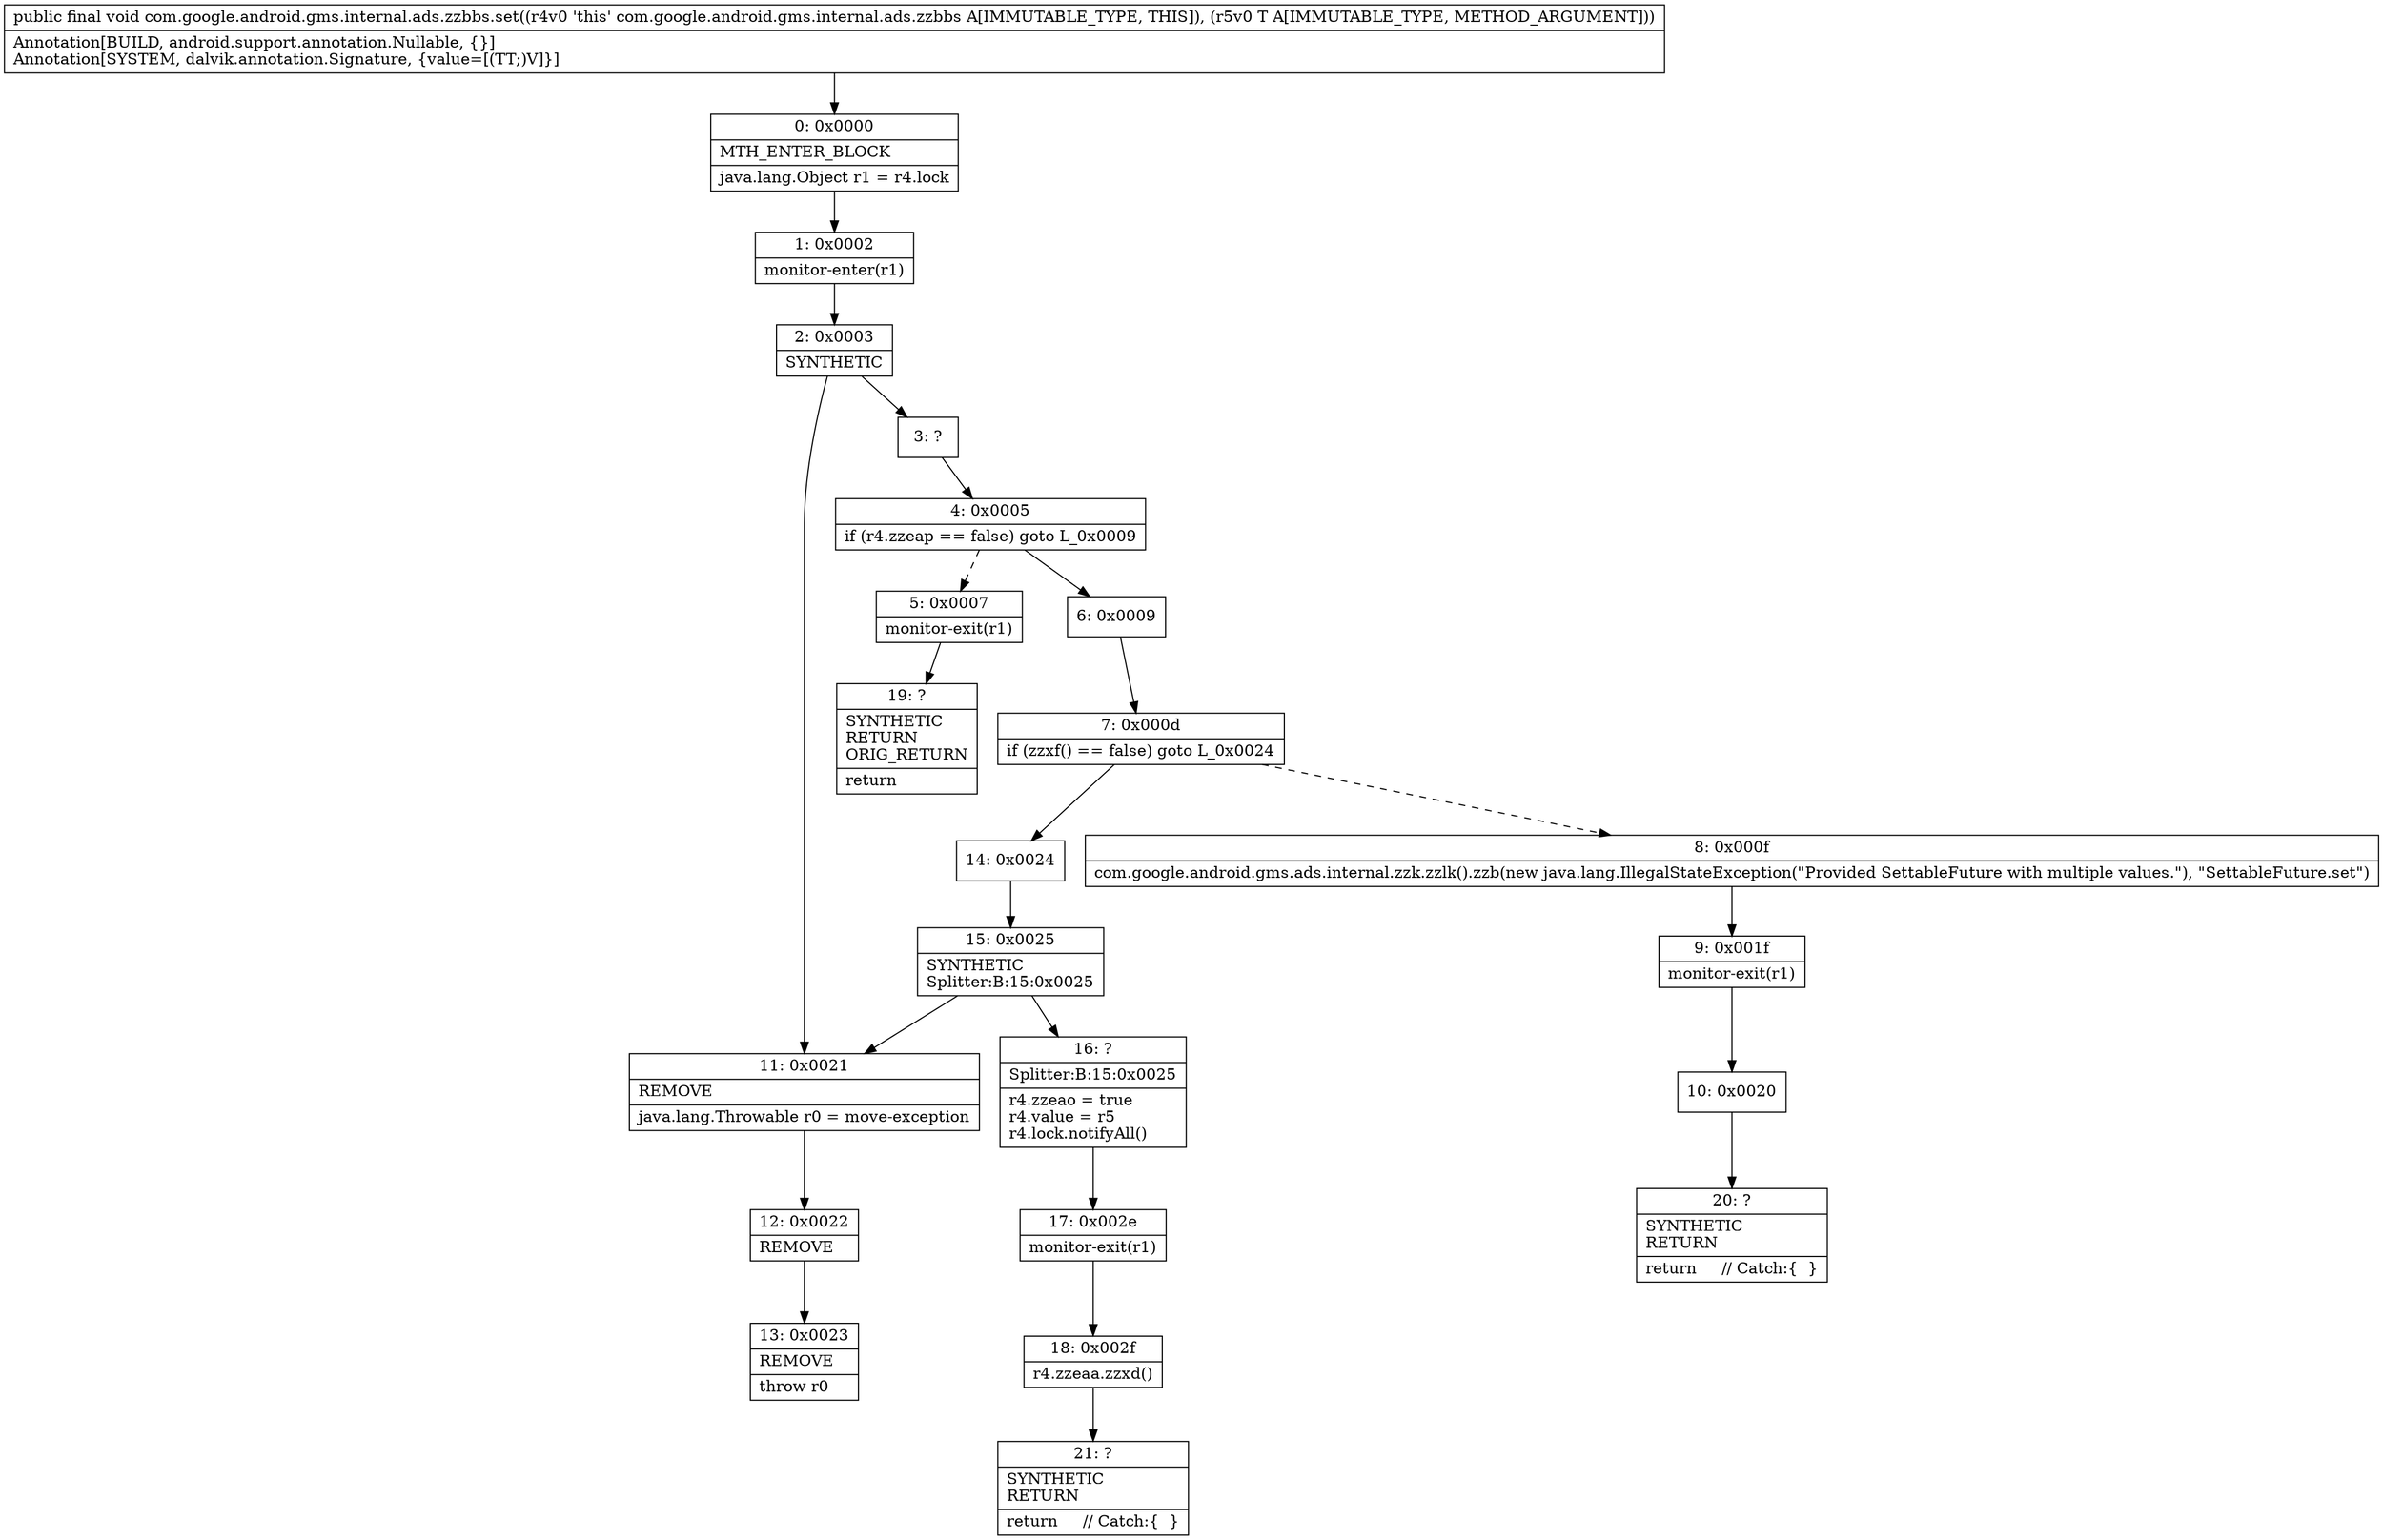 digraph "CFG forcom.google.android.gms.internal.ads.zzbbs.set(Ljava\/lang\/Object;)V" {
Node_0 [shape=record,label="{0\:\ 0x0000|MTH_ENTER_BLOCK\l|java.lang.Object r1 = r4.lock\l}"];
Node_1 [shape=record,label="{1\:\ 0x0002|monitor\-enter(r1)\l}"];
Node_2 [shape=record,label="{2\:\ 0x0003|SYNTHETIC\l}"];
Node_3 [shape=record,label="{3\:\ ?}"];
Node_4 [shape=record,label="{4\:\ 0x0005|if (r4.zzeap == false) goto L_0x0009\l}"];
Node_5 [shape=record,label="{5\:\ 0x0007|monitor\-exit(r1)\l}"];
Node_6 [shape=record,label="{6\:\ 0x0009}"];
Node_7 [shape=record,label="{7\:\ 0x000d|if (zzxf() == false) goto L_0x0024\l}"];
Node_8 [shape=record,label="{8\:\ 0x000f|com.google.android.gms.ads.internal.zzk.zzlk().zzb(new java.lang.IllegalStateException(\"Provided SettableFuture with multiple values.\"), \"SettableFuture.set\")\l}"];
Node_9 [shape=record,label="{9\:\ 0x001f|monitor\-exit(r1)\l}"];
Node_10 [shape=record,label="{10\:\ 0x0020}"];
Node_11 [shape=record,label="{11\:\ 0x0021|REMOVE\l|java.lang.Throwable r0 = move\-exception\l}"];
Node_12 [shape=record,label="{12\:\ 0x0022|REMOVE\l}"];
Node_13 [shape=record,label="{13\:\ 0x0023|REMOVE\l|throw r0\l}"];
Node_14 [shape=record,label="{14\:\ 0x0024}"];
Node_15 [shape=record,label="{15\:\ 0x0025|SYNTHETIC\lSplitter:B:15:0x0025\l}"];
Node_16 [shape=record,label="{16\:\ ?|Splitter:B:15:0x0025\l|r4.zzeao = true\lr4.value = r5\lr4.lock.notifyAll()\l}"];
Node_17 [shape=record,label="{17\:\ 0x002e|monitor\-exit(r1)\l}"];
Node_18 [shape=record,label="{18\:\ 0x002f|r4.zzeaa.zzxd()\l}"];
Node_19 [shape=record,label="{19\:\ ?|SYNTHETIC\lRETURN\lORIG_RETURN\l|return\l}"];
Node_20 [shape=record,label="{20\:\ ?|SYNTHETIC\lRETURN\l|return     \/\/ Catch:\{  \}\l}"];
Node_21 [shape=record,label="{21\:\ ?|SYNTHETIC\lRETURN\l|return     \/\/ Catch:\{  \}\l}"];
MethodNode[shape=record,label="{public final void com.google.android.gms.internal.ads.zzbbs.set((r4v0 'this' com.google.android.gms.internal.ads.zzbbs A[IMMUTABLE_TYPE, THIS]), (r5v0 T A[IMMUTABLE_TYPE, METHOD_ARGUMENT]))  | Annotation[BUILD, android.support.annotation.Nullable, \{\}]\lAnnotation[SYSTEM, dalvik.annotation.Signature, \{value=[(TT;)V]\}]\l}"];
MethodNode -> Node_0;
Node_0 -> Node_1;
Node_1 -> Node_2;
Node_2 -> Node_3;
Node_2 -> Node_11;
Node_3 -> Node_4;
Node_4 -> Node_5[style=dashed];
Node_4 -> Node_6;
Node_5 -> Node_19;
Node_6 -> Node_7;
Node_7 -> Node_8[style=dashed];
Node_7 -> Node_14;
Node_8 -> Node_9;
Node_9 -> Node_10;
Node_10 -> Node_20;
Node_11 -> Node_12;
Node_12 -> Node_13;
Node_14 -> Node_15;
Node_15 -> Node_16;
Node_15 -> Node_11;
Node_16 -> Node_17;
Node_17 -> Node_18;
Node_18 -> Node_21;
}

